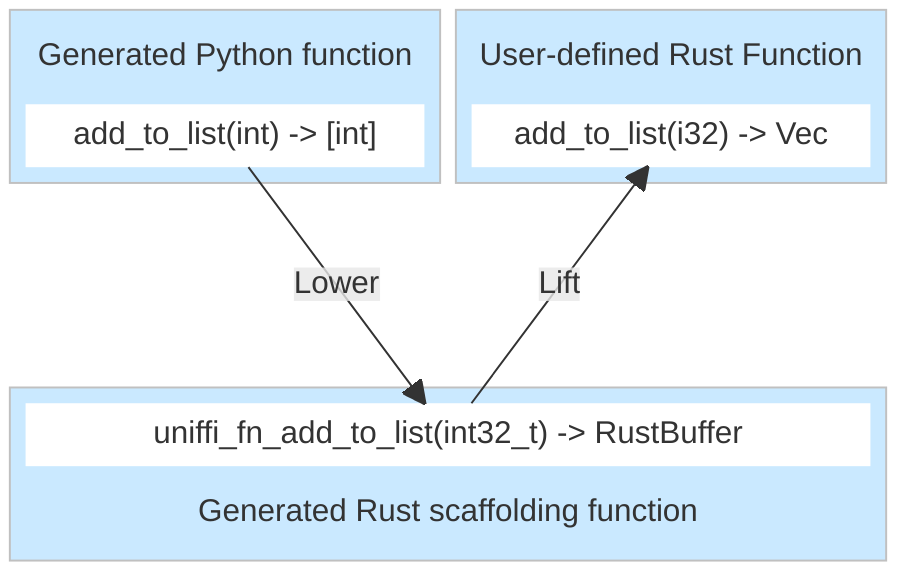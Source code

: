 block-beta
  columns 2
  block:PythonUserLayer
    columns 1
    PythonTitle["Generated Python function"]
    PythonFunc["add_to_list(int) -> [int]"]
  end
  block:RustUserLayer
    columns 1
    RustTitle["User-defined Rust Function"]
    RustFunc["add_to_list(i32) -> Vec<i32>"]
  end
  space:2
  block:ScaffoldingLayer:2
    columns 1
    ScaffoldingFunc["uniffi_fn_add_to_list(int32_t) -> RustBuffer"]
    ScaffoldingTitle["Generated Rust scaffolding function"]
  end

  PythonFunc -- "Lower" --> ScaffoldingFunc
  ScaffoldingFunc -- "Lift" --> RustFunc

classDef default stroke:transparent,fill:#fff
classDef layer stroke:#c0c0c0,fill:#cae9ff
classDef title stroke:transparent,fill:transparent,color:#f72585
classDef invisible stroke:transparent,fill:transparent

class PythonUserLayer layer
class RustUserLayer layer
class ScaffoldingLayer layer

class RustTitle title
class PythonTitle title
class ScaffoldingTitle title